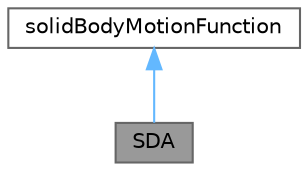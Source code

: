 digraph "SDA"
{
 // LATEX_PDF_SIZE
  bgcolor="transparent";
  edge [fontname=Helvetica,fontsize=10,labelfontname=Helvetica,labelfontsize=10];
  node [fontname=Helvetica,fontsize=10,shape=box,height=0.2,width=0.4];
  Node1 [id="Node000001",label="SDA",height=0.2,width=0.4,color="gray40", fillcolor="grey60", style="filled", fontcolor="black",tooltip="Ship design analysis (SDA) 3DoF motion function."];
  Node2 -> Node1 [id="edge1_Node000001_Node000002",dir="back",color="steelblue1",style="solid",tooltip=" "];
  Node2 [id="Node000002",label="solidBodyMotionFunction",height=0.2,width=0.4,color="gray40", fillcolor="white", style="filled",URL="$classFoam_1_1solidBodyMotionFunction.html",tooltip="Base class for defining solid-body motions."];
}
